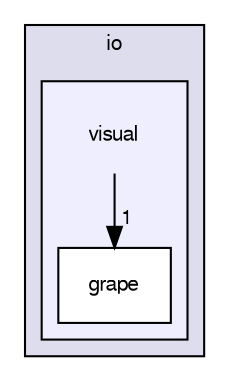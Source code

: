 digraph G {
  compound=true
  node [ fontsize=10, fontname="FreeSans"];
  edge [ labelfontsize=9, labelfontname="FreeSans"];
  subgraph clusterdir_3cbbda19b620c3b02e4a6bd399f608fa {
    graph [ bgcolor="#ddddee", pencolor="black", label="io" fontname="FreeSans", fontsize=10, URL="dir_3cbbda19b620c3b02e4a6bd399f608fa.html"]
  subgraph clusterdir_c828a1259b14cf27d57f0eec7ef54c39 {
    graph [ bgcolor="#eeeeff", pencolor="black", label="" URL="dir_c828a1259b14cf27d57f0eec7ef54c39.html"];
    dir_c828a1259b14cf27d57f0eec7ef54c39 [shape=plaintext label="visual"];
    dir_c972d4e7d1a3586223bd3fa1e599c2c8 [shape=box label="grape" color="black" fillcolor="white" style="filled" URL="dir_c972d4e7d1a3586223bd3fa1e599c2c8.html"];
  }
  }
  dir_c828a1259b14cf27d57f0eec7ef54c39->dir_c972d4e7d1a3586223bd3fa1e599c2c8 [headlabel="1", labeldistance=1.5 headhref="dir_000010_000011.html"];
}
